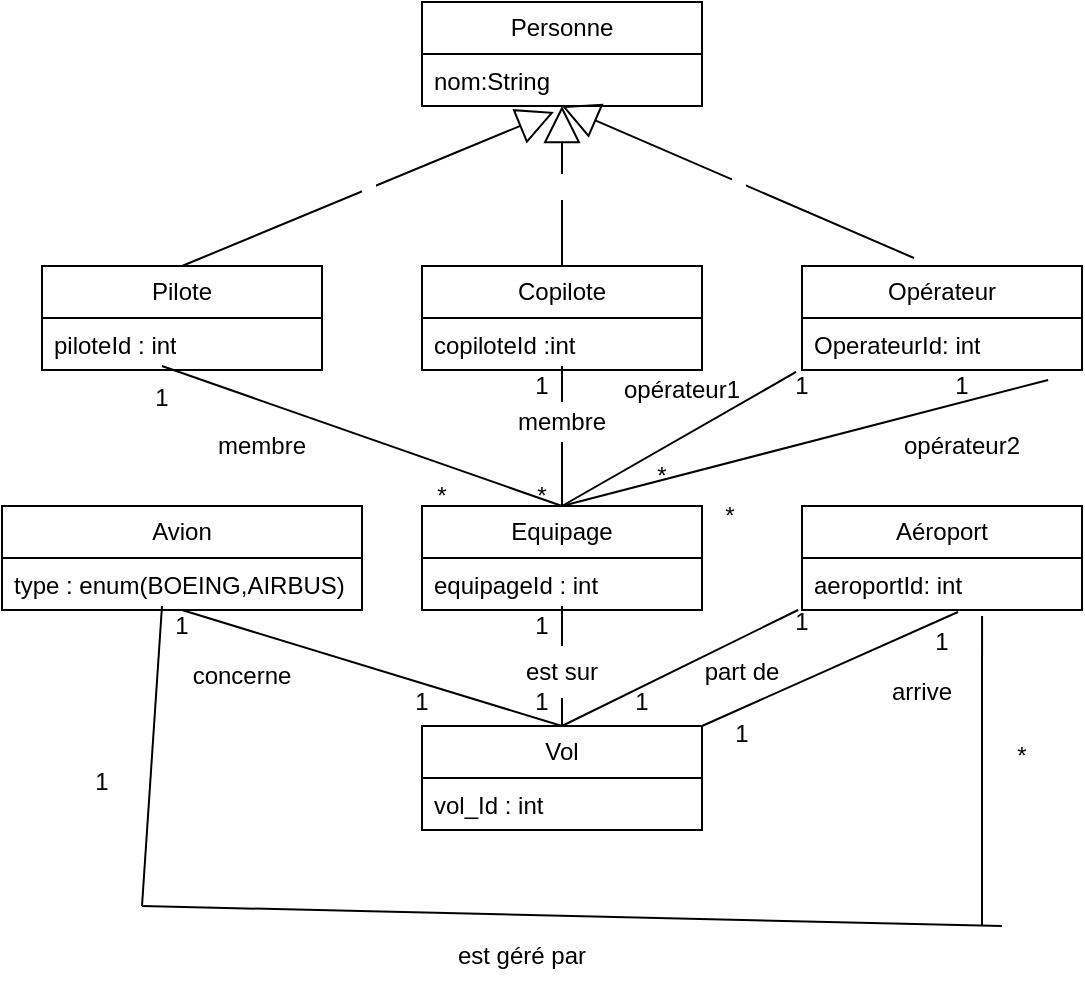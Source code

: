 <mxfile version="21.3.7" type="github">
  <diagram name="Page-1" id="Yluz_DCrIqXGjOBsIj_4">
    <mxGraphModel dx="888" dy="1636" grid="1" gridSize="10" guides="1" tooltips="1" connect="1" arrows="0" fold="1" page="1" pageScale="1" pageWidth="827" pageHeight="1169" math="0" shadow="0">
      <root>
        <mxCell id="0" />
        <mxCell id="1" parent="0" />
        <mxCell id="oANFGNMltEXhmqEbsx3F-5" value="Personne" style="swimlane;fontStyle=0;childLayout=stackLayout;horizontal=1;startSize=26;fillColor=none;horizontalStack=0;resizeParent=1;resizeParentMax=0;resizeLast=0;collapsible=1;marginBottom=0;whiteSpace=wrap;html=1;" vertex="1" parent="1">
          <mxGeometry x="250" y="-52" width="140" height="52" as="geometry" />
        </mxCell>
        <mxCell id="oANFGNMltEXhmqEbsx3F-6" value="nom:String" style="text;strokeColor=none;fillColor=none;align=left;verticalAlign=top;spacingLeft=4;spacingRight=4;overflow=hidden;rotatable=0;points=[[0,0.5],[1,0.5]];portConstraint=eastwest;whiteSpace=wrap;html=1;" vertex="1" parent="oANFGNMltEXhmqEbsx3F-5">
          <mxGeometry y="26" width="140" height="26" as="geometry" />
        </mxCell>
        <mxCell id="oANFGNMltEXhmqEbsx3F-9" value="Pilote" style="swimlane;fontStyle=0;childLayout=stackLayout;horizontal=1;startSize=26;fillColor=none;horizontalStack=0;resizeParent=1;resizeParentMax=0;resizeLast=0;collapsible=1;marginBottom=0;whiteSpace=wrap;html=1;" vertex="1" parent="1">
          <mxGeometry x="60" y="80" width="140" height="52" as="geometry" />
        </mxCell>
        <mxCell id="oANFGNMltEXhmqEbsx3F-10" value="piloteId : int" style="text;strokeColor=none;fillColor=none;align=left;verticalAlign=top;spacingLeft=4;spacingRight=4;overflow=hidden;rotatable=0;points=[[0,0.5],[1,0.5]];portConstraint=eastwest;whiteSpace=wrap;html=1;" vertex="1" parent="oANFGNMltEXhmqEbsx3F-9">
          <mxGeometry y="26" width="140" height="26" as="geometry" />
        </mxCell>
        <mxCell id="oANFGNMltEXhmqEbsx3F-11" value="Copilote" style="swimlane;fontStyle=0;childLayout=stackLayout;horizontal=1;startSize=26;fillColor=none;horizontalStack=0;resizeParent=1;resizeParentMax=0;resizeLast=0;collapsible=1;marginBottom=0;whiteSpace=wrap;html=1;" vertex="1" parent="1">
          <mxGeometry x="250" y="80" width="140" height="52" as="geometry" />
        </mxCell>
        <mxCell id="oANFGNMltEXhmqEbsx3F-12" value="copiloteId :int" style="text;strokeColor=none;fillColor=none;align=left;verticalAlign=top;spacingLeft=4;spacingRight=4;overflow=hidden;rotatable=0;points=[[0,0.5],[1,0.5]];portConstraint=eastwest;whiteSpace=wrap;html=1;" vertex="1" parent="oANFGNMltEXhmqEbsx3F-11">
          <mxGeometry y="26" width="140" height="26" as="geometry" />
        </mxCell>
        <mxCell id="oANFGNMltEXhmqEbsx3F-13" value="Opérateur" style="swimlane;fontStyle=0;childLayout=stackLayout;horizontal=1;startSize=26;fillColor=none;horizontalStack=0;resizeParent=1;resizeParentMax=0;resizeLast=0;collapsible=1;marginBottom=0;whiteSpace=wrap;html=1;" vertex="1" parent="1">
          <mxGeometry x="440" y="80" width="140" height="52" as="geometry" />
        </mxCell>
        <mxCell id="oANFGNMltEXhmqEbsx3F-14" value="OperateurId: int" style="text;strokeColor=none;fillColor=none;align=left;verticalAlign=top;spacingLeft=4;spacingRight=4;overflow=hidden;rotatable=0;points=[[0,0.5],[1,0.5]];portConstraint=eastwest;whiteSpace=wrap;html=1;" vertex="1" parent="oANFGNMltEXhmqEbsx3F-13">
          <mxGeometry y="26" width="140" height="26" as="geometry" />
        </mxCell>
        <mxCell id="oANFGNMltEXhmqEbsx3F-15" value="Equipage" style="swimlane;fontStyle=0;childLayout=stackLayout;horizontal=1;startSize=26;fillColor=none;horizontalStack=0;resizeParent=1;resizeParentMax=0;resizeLast=0;collapsible=1;marginBottom=0;whiteSpace=wrap;html=1;" vertex="1" parent="1">
          <mxGeometry x="250" y="200" width="140" height="52" as="geometry" />
        </mxCell>
        <mxCell id="oANFGNMltEXhmqEbsx3F-16" value="equipageId : int " style="text;strokeColor=none;fillColor=none;align=left;verticalAlign=top;spacingLeft=4;spacingRight=4;overflow=hidden;rotatable=0;points=[[0,0.5],[1,0.5]];portConstraint=eastwest;whiteSpace=wrap;html=1;" vertex="1" parent="oANFGNMltEXhmqEbsx3F-15">
          <mxGeometry y="26" width="140" height="26" as="geometry" />
        </mxCell>
        <mxCell id="oANFGNMltEXhmqEbsx3F-17" value="Avion" style="swimlane;fontStyle=0;childLayout=stackLayout;horizontal=1;startSize=26;fillColor=none;horizontalStack=0;resizeParent=1;resizeParentMax=0;resizeLast=0;collapsible=1;marginBottom=0;whiteSpace=wrap;html=1;" vertex="1" parent="1">
          <mxGeometry x="40" y="200" width="180" height="52" as="geometry" />
        </mxCell>
        <mxCell id="oANFGNMltEXhmqEbsx3F-18" value="&lt;div&gt;type : enum(BOEING,AIRBUS)&lt;/div&gt;&lt;div&gt;&lt;br&gt;&lt;/div&gt;" style="text;strokeColor=none;fillColor=none;align=left;verticalAlign=top;spacingLeft=4;spacingRight=4;overflow=hidden;rotatable=0;points=[[0,0.5],[1,0.5]];portConstraint=eastwest;whiteSpace=wrap;html=1;" vertex="1" parent="oANFGNMltEXhmqEbsx3F-17">
          <mxGeometry y="26" width="180" height="26" as="geometry" />
        </mxCell>
        <mxCell id="oANFGNMltEXhmqEbsx3F-19" value="Aéroport" style="swimlane;fontStyle=0;childLayout=stackLayout;horizontal=1;startSize=26;fillColor=none;horizontalStack=0;resizeParent=1;resizeParentMax=0;resizeLast=0;collapsible=1;marginBottom=0;whiteSpace=wrap;html=1;" vertex="1" parent="1">
          <mxGeometry x="440" y="200" width="140" height="52" as="geometry" />
        </mxCell>
        <mxCell id="oANFGNMltEXhmqEbsx3F-20" value="aeroportId: int" style="text;strokeColor=none;fillColor=none;align=left;verticalAlign=top;spacingLeft=4;spacingRight=4;overflow=hidden;rotatable=0;points=[[0,0.5],[1,0.5]];portConstraint=eastwest;whiteSpace=wrap;html=1;" vertex="1" parent="oANFGNMltEXhmqEbsx3F-19">
          <mxGeometry y="26" width="140" height="26" as="geometry" />
        </mxCell>
        <mxCell id="oANFGNMltEXhmqEbsx3F-21" value="Vol" style="swimlane;fontStyle=0;childLayout=stackLayout;horizontal=1;startSize=26;fillColor=none;horizontalStack=0;resizeParent=1;resizeParentMax=0;resizeLast=0;collapsible=1;marginBottom=0;whiteSpace=wrap;html=1;" vertex="1" parent="1">
          <mxGeometry x="250" y="310" width="140" height="52" as="geometry" />
        </mxCell>
        <mxCell id="oANFGNMltEXhmqEbsx3F-22" value="vol_Id : int " style="text;strokeColor=none;fillColor=none;align=left;verticalAlign=top;spacingLeft=4;spacingRight=4;overflow=hidden;rotatable=0;points=[[0,0.5],[1,0.5]];portConstraint=eastwest;whiteSpace=wrap;html=1;" vertex="1" parent="oANFGNMltEXhmqEbsx3F-21">
          <mxGeometry y="26" width="140" height="26" as="geometry" />
        </mxCell>
        <mxCell id="oANFGNMltEXhmqEbsx3F-23" value="" style="endArrow=none;html=1;rounded=0;exitX=0.5;exitY=0;exitDx=0;exitDy=0;entryX=-0.014;entryY=1;entryDx=0;entryDy=0;entryPerimeter=0;" edge="1" parent="1" source="oANFGNMltEXhmqEbsx3F-21" target="oANFGNMltEXhmqEbsx3F-20">
          <mxGeometry width="50" height="50" relative="1" as="geometry">
            <mxPoint x="470" y="300" as="sourcePoint" />
            <mxPoint x="520" y="250" as="targetPoint" />
          </mxGeometry>
        </mxCell>
        <mxCell id="oANFGNMltEXhmqEbsx3F-24" value="" style="endArrow=none;html=1;rounded=0;" edge="1" parent="1" source="oANFGNMltEXhmqEbsx3F-43">
          <mxGeometry width="50" height="50" relative="1" as="geometry">
            <mxPoint x="320" y="310" as="sourcePoint" />
            <mxPoint x="320" y="250" as="targetPoint" />
          </mxGeometry>
        </mxCell>
        <mxCell id="oANFGNMltEXhmqEbsx3F-25" value="" style="endArrow=none;html=1;rounded=0;entryX=0.5;entryY=1;entryDx=0;entryDy=0;exitX=0.5;exitY=0;exitDx=0;exitDy=0;" edge="1" parent="1" source="oANFGNMltEXhmqEbsx3F-21" target="oANFGNMltEXhmqEbsx3F-17">
          <mxGeometry width="50" height="50" relative="1" as="geometry">
            <mxPoint x="90" y="310" as="sourcePoint" />
            <mxPoint x="140" y="260" as="targetPoint" />
          </mxGeometry>
        </mxCell>
        <mxCell id="oANFGNMltEXhmqEbsx3F-26" value="" style="endArrow=none;html=1;rounded=0;exitX=0.5;exitY=0;exitDx=0;exitDy=0;entryX=-0.021;entryY=1.038;entryDx=0;entryDy=0;entryPerimeter=0;" edge="1" parent="1" source="oANFGNMltEXhmqEbsx3F-15" target="oANFGNMltEXhmqEbsx3F-14">
          <mxGeometry width="50" height="50" relative="1" as="geometry">
            <mxPoint x="460" y="180" as="sourcePoint" />
            <mxPoint x="510" y="130" as="targetPoint" />
          </mxGeometry>
        </mxCell>
        <mxCell id="oANFGNMltEXhmqEbsx3F-27" value="" style="endArrow=none;html=1;rounded=0;exitX=0.5;exitY=0;exitDx=0;exitDy=0;" edge="1" parent="1" source="oANFGNMltEXhmqEbsx3F-37">
          <mxGeometry width="50" height="50" relative="1" as="geometry">
            <mxPoint x="270" y="180" as="sourcePoint" />
            <mxPoint x="320" y="130" as="targetPoint" />
          </mxGeometry>
        </mxCell>
        <mxCell id="oANFGNMltEXhmqEbsx3F-28" value="" style="endArrow=none;html=1;rounded=0;exitX=0.5;exitY=0;exitDx=0;exitDy=0;" edge="1" parent="1" source="oANFGNMltEXhmqEbsx3F-15">
          <mxGeometry width="50" height="50" relative="1" as="geometry">
            <mxPoint x="70" y="180" as="sourcePoint" />
            <mxPoint x="120" y="130" as="targetPoint" />
          </mxGeometry>
        </mxCell>
        <mxCell id="oANFGNMltEXhmqEbsx3F-31" value="&amp;nbsp;&amp;nbsp; " style="endArrow=block;endSize=16;endFill=0;html=1;rounded=0;exitX=0.5;exitY=0;exitDx=0;exitDy=0;entryX=0.471;entryY=1.115;entryDx=0;entryDy=0;entryPerimeter=0;" edge="1" parent="1" source="oANFGNMltEXhmqEbsx3F-9" target="oANFGNMltEXhmqEbsx3F-6">
          <mxGeometry width="160" relative="1" as="geometry">
            <mxPoint x="160" y="10" as="sourcePoint" />
            <mxPoint x="320" y="10" as="targetPoint" />
          </mxGeometry>
        </mxCell>
        <mxCell id="oANFGNMltEXhmqEbsx3F-32" value="&amp;nbsp;&amp;nbsp; " style="endArrow=block;endSize=16;endFill=0;html=1;rounded=0;entryX=0.5;entryY=1;entryDx=0;entryDy=0;exitX=0.4;exitY=-0.077;exitDx=0;exitDy=0;exitPerimeter=0;" edge="1" parent="1" source="oANFGNMltEXhmqEbsx3F-13" target="oANFGNMltEXhmqEbsx3F-5">
          <mxGeometry width="160" relative="1" as="geometry">
            <mxPoint x="180" y="40" as="sourcePoint" />
            <mxPoint x="340" y="40" as="targetPoint" />
          </mxGeometry>
        </mxCell>
        <mxCell id="oANFGNMltEXhmqEbsx3F-33" value="&amp;nbsp;&amp;nbsp; " style="endArrow=block;endSize=16;endFill=0;html=1;rounded=0;entryX=0.5;entryY=1;entryDx=0;entryDy=0;exitX=0.5;exitY=0;exitDx=0;exitDy=0;" edge="1" parent="1" source="oANFGNMltEXhmqEbsx3F-11" target="oANFGNMltEXhmqEbsx3F-5">
          <mxGeometry width="160" relative="1" as="geometry">
            <mxPoint x="160" y="20" as="sourcePoint" />
            <mxPoint x="320" y="20" as="targetPoint" />
          </mxGeometry>
        </mxCell>
        <mxCell id="oANFGNMltEXhmqEbsx3F-34" value="membre" style="text;html=1;strokeColor=none;fillColor=none;align=center;verticalAlign=middle;whiteSpace=wrap;rounded=0;" vertex="1" parent="1">
          <mxGeometry x="140" y="160" width="60" height="20" as="geometry" />
        </mxCell>
        <mxCell id="oANFGNMltEXhmqEbsx3F-35" value="opérateur1" style="text;html=1;strokeColor=none;fillColor=none;align=center;verticalAlign=middle;whiteSpace=wrap;rounded=0;" vertex="1" parent="1">
          <mxGeometry x="350" y="132" width="60" height="20" as="geometry" />
        </mxCell>
        <mxCell id="oANFGNMltEXhmqEbsx3F-38" value="" style="endArrow=none;html=1;rounded=0;exitX=0.5;exitY=0;exitDx=0;exitDy=0;" edge="1" parent="1" source="oANFGNMltEXhmqEbsx3F-15" target="oANFGNMltEXhmqEbsx3F-37">
          <mxGeometry width="50" height="50" relative="1" as="geometry">
            <mxPoint x="320" y="200" as="sourcePoint" />
            <mxPoint x="320" y="130" as="targetPoint" />
          </mxGeometry>
        </mxCell>
        <mxCell id="oANFGNMltEXhmqEbsx3F-37" value="membre" style="text;html=1;strokeColor=none;fillColor=none;align=center;verticalAlign=middle;whiteSpace=wrap;rounded=0;" vertex="1" parent="1">
          <mxGeometry x="290" y="148" width="60" height="20" as="geometry" />
        </mxCell>
        <mxCell id="oANFGNMltEXhmqEbsx3F-40" value="" style="endArrow=none;html=1;rounded=0;exitX=1;exitY=0;exitDx=0;exitDy=0;entryX=0.557;entryY=1.038;entryDx=0;entryDy=0;entryPerimeter=0;" edge="1" parent="1" source="oANFGNMltEXhmqEbsx3F-21" target="oANFGNMltEXhmqEbsx3F-20">
          <mxGeometry width="50" height="50" relative="1" as="geometry">
            <mxPoint x="530" y="300" as="sourcePoint" />
            <mxPoint x="580" y="250" as="targetPoint" />
          </mxGeometry>
        </mxCell>
        <mxCell id="oANFGNMltEXhmqEbsx3F-41" value="part de" style="text;html=1;strokeColor=none;fillColor=none;align=center;verticalAlign=middle;whiteSpace=wrap;rounded=0;" vertex="1" parent="1">
          <mxGeometry x="390" y="270" width="40" height="26" as="geometry" />
        </mxCell>
        <mxCell id="oANFGNMltEXhmqEbsx3F-42" value="arrive" style="text;html=1;strokeColor=none;fillColor=none;align=center;verticalAlign=middle;whiteSpace=wrap;rounded=0;" vertex="1" parent="1">
          <mxGeometry x="480" y="280" width="40" height="26" as="geometry" />
        </mxCell>
        <mxCell id="oANFGNMltEXhmqEbsx3F-44" value="" style="endArrow=none;html=1;rounded=0;" edge="1" parent="1" target="oANFGNMltEXhmqEbsx3F-43">
          <mxGeometry width="50" height="50" relative="1" as="geometry">
            <mxPoint x="320" y="310" as="sourcePoint" />
            <mxPoint x="320" y="250" as="targetPoint" />
          </mxGeometry>
        </mxCell>
        <mxCell id="oANFGNMltEXhmqEbsx3F-43" value="est sur" style="text;html=1;strokeColor=none;fillColor=none;align=center;verticalAlign=middle;whiteSpace=wrap;rounded=0;" vertex="1" parent="1">
          <mxGeometry x="300" y="270" width="40" height="26" as="geometry" />
        </mxCell>
        <mxCell id="oANFGNMltEXhmqEbsx3F-45" value="concerne" style="text;html=1;strokeColor=none;fillColor=none;align=center;verticalAlign=middle;whiteSpace=wrap;rounded=0;" vertex="1" parent="1">
          <mxGeometry x="130" y="270" width="60" height="30" as="geometry" />
        </mxCell>
        <mxCell id="oANFGNMltEXhmqEbsx3F-46" value="opérateur2" style="text;html=1;strokeColor=none;fillColor=none;align=center;verticalAlign=middle;whiteSpace=wrap;rounded=0;" vertex="1" parent="1">
          <mxGeometry x="490" y="160" width="60" height="20" as="geometry" />
        </mxCell>
        <mxCell id="oANFGNMltEXhmqEbsx3F-48" value="" style="endArrow=none;html=1;rounded=0;entryX=0.879;entryY=1.192;entryDx=0;entryDy=0;entryPerimeter=0;" edge="1" parent="1" target="oANFGNMltEXhmqEbsx3F-14">
          <mxGeometry width="50" height="50" relative="1" as="geometry">
            <mxPoint x="320" y="200" as="sourcePoint" />
            <mxPoint x="447" y="143" as="targetPoint" />
          </mxGeometry>
        </mxCell>
        <mxCell id="oANFGNMltEXhmqEbsx3F-49" value="&lt;div&gt;1&lt;/div&gt;&lt;div&gt;&lt;br&gt;&lt;/div&gt;" style="text;html=1;strokeColor=none;fillColor=none;align=center;verticalAlign=middle;whiteSpace=wrap;rounded=0;" vertex="1" parent="1">
          <mxGeometry x="80" y="330" width="20" height="30" as="geometry" />
        </mxCell>
        <mxCell id="oANFGNMltEXhmqEbsx3F-54" value="&lt;div&gt;1&lt;/div&gt;&lt;div&gt;&lt;br&gt;&lt;/div&gt;" style="text;html=1;strokeColor=none;fillColor=none;align=center;verticalAlign=middle;whiteSpace=wrap;rounded=0;" vertex="1" parent="1">
          <mxGeometry x="510" y="132" width="20" height="30" as="geometry" />
        </mxCell>
        <mxCell id="oANFGNMltEXhmqEbsx3F-55" value="*" style="text;html=1;strokeColor=none;fillColor=none;align=center;verticalAlign=middle;whiteSpace=wrap;rounded=0;" vertex="1" parent="1">
          <mxGeometry x="394" y="190" width="20" height="30" as="geometry" />
        </mxCell>
        <mxCell id="oANFGNMltEXhmqEbsx3F-57" value="&lt;div&gt;1&lt;/div&gt;&lt;div&gt;&lt;br&gt;&lt;/div&gt;" style="text;html=1;strokeColor=none;fillColor=none;align=center;verticalAlign=middle;whiteSpace=wrap;rounded=0;" vertex="1" parent="1">
          <mxGeometry x="430" y="132" width="20" height="30" as="geometry" />
        </mxCell>
        <mxCell id="oANFGNMltEXhmqEbsx3F-58" value="*" style="text;html=1;strokeColor=none;fillColor=none;align=center;verticalAlign=middle;whiteSpace=wrap;rounded=0;" vertex="1" parent="1">
          <mxGeometry x="360" y="170" width="20" height="30" as="geometry" />
        </mxCell>
        <mxCell id="oANFGNMltEXhmqEbsx3F-59" value="*" style="text;html=1;strokeColor=none;fillColor=none;align=center;verticalAlign=middle;whiteSpace=wrap;rounded=0;" vertex="1" parent="1">
          <mxGeometry x="300" y="180" width="20" height="30" as="geometry" />
        </mxCell>
        <mxCell id="oANFGNMltEXhmqEbsx3F-60" value="&lt;div&gt;1&lt;/div&gt;&lt;div&gt;&lt;br&gt;&lt;/div&gt;" style="text;html=1;strokeColor=none;fillColor=none;align=center;verticalAlign=middle;whiteSpace=wrap;rounded=0;" vertex="1" parent="1">
          <mxGeometry x="300" y="132" width="20" height="30" as="geometry" />
        </mxCell>
        <mxCell id="oANFGNMltEXhmqEbsx3F-62" value="&lt;div&gt;1&lt;/div&gt;&lt;div&gt;&lt;br&gt;&lt;/div&gt;" style="text;html=1;strokeColor=none;fillColor=none;align=center;verticalAlign=middle;whiteSpace=wrap;rounded=0;" vertex="1" parent="1">
          <mxGeometry x="110" y="138" width="20" height="30" as="geometry" />
        </mxCell>
        <mxCell id="oANFGNMltEXhmqEbsx3F-63" value="*" style="text;html=1;strokeColor=none;fillColor=none;align=center;verticalAlign=middle;whiteSpace=wrap;rounded=0;" vertex="1" parent="1">
          <mxGeometry x="250" y="180" width="20" height="30" as="geometry" />
        </mxCell>
        <mxCell id="oANFGNMltEXhmqEbsx3F-64" value="&lt;div&gt;1&lt;/div&gt;&lt;div&gt;&lt;br&gt;&lt;/div&gt;" style="text;html=1;strokeColor=none;fillColor=none;align=center;verticalAlign=middle;whiteSpace=wrap;rounded=0;" vertex="1" parent="1">
          <mxGeometry x="400" y="306" width="20" height="30" as="geometry" />
        </mxCell>
        <mxCell id="oANFGNMltEXhmqEbsx3F-65" value="&lt;div&gt;1&lt;/div&gt;&lt;div&gt;&lt;br&gt;&lt;/div&gt;" style="text;html=1;strokeColor=none;fillColor=none;align=center;verticalAlign=middle;whiteSpace=wrap;rounded=0;" vertex="1" parent="1">
          <mxGeometry x="430" y="250" width="20" height="30" as="geometry" />
        </mxCell>
        <mxCell id="oANFGNMltEXhmqEbsx3F-66" value="&lt;div&gt;1&lt;/div&gt;&lt;div&gt;&lt;br&gt;&lt;/div&gt;" style="text;html=1;strokeColor=none;fillColor=none;align=center;verticalAlign=middle;whiteSpace=wrap;rounded=0;" vertex="1" parent="1">
          <mxGeometry x="500" y="260" width="20" height="30" as="geometry" />
        </mxCell>
        <mxCell id="oANFGNMltEXhmqEbsx3F-67" value="&lt;div&gt;1&lt;/div&gt;&lt;div&gt;&lt;br&gt;&lt;/div&gt;" style="text;html=1;strokeColor=none;fillColor=none;align=center;verticalAlign=middle;whiteSpace=wrap;rounded=0;" vertex="1" parent="1">
          <mxGeometry x="350" y="290" width="20" height="30" as="geometry" />
        </mxCell>
        <mxCell id="oANFGNMltEXhmqEbsx3F-68" value="&lt;div&gt;1&lt;/div&gt;&lt;div&gt;&lt;br&gt;&lt;/div&gt;" style="text;html=1;strokeColor=none;fillColor=none;align=center;verticalAlign=middle;whiteSpace=wrap;rounded=0;" vertex="1" parent="1">
          <mxGeometry x="300" y="290" width="20" height="30" as="geometry" />
        </mxCell>
        <mxCell id="oANFGNMltEXhmqEbsx3F-69" value="&lt;div&gt;1&lt;/div&gt;&lt;div&gt;&lt;br&gt;&lt;/div&gt;" style="text;html=1;strokeColor=none;fillColor=none;align=center;verticalAlign=middle;whiteSpace=wrap;rounded=0;" vertex="1" parent="1">
          <mxGeometry x="300" y="252" width="20" height="30" as="geometry" />
        </mxCell>
        <mxCell id="oANFGNMltEXhmqEbsx3F-70" value="&lt;div&gt;1&lt;/div&gt;&lt;div&gt;&lt;br&gt;&lt;/div&gt;" style="text;html=1;strokeColor=none;fillColor=none;align=center;verticalAlign=middle;whiteSpace=wrap;rounded=0;" vertex="1" parent="1">
          <mxGeometry x="240" y="290" width="20" height="30" as="geometry" />
        </mxCell>
        <mxCell id="oANFGNMltEXhmqEbsx3F-71" value="&lt;div&gt;1&lt;/div&gt;&lt;div&gt;&lt;br&gt;&lt;/div&gt;" style="text;html=1;strokeColor=none;fillColor=none;align=center;verticalAlign=middle;whiteSpace=wrap;rounded=0;" vertex="1" parent="1">
          <mxGeometry x="120" y="252" width="20" height="30" as="geometry" />
        </mxCell>
        <mxCell id="oANFGNMltEXhmqEbsx3F-72" value="" style="endArrow=none;html=1;rounded=0;" edge="1" parent="1">
          <mxGeometry width="50" height="50" relative="1" as="geometry">
            <mxPoint x="110" y="400" as="sourcePoint" />
            <mxPoint x="120" y="250" as="targetPoint" />
          </mxGeometry>
        </mxCell>
        <mxCell id="oANFGNMltEXhmqEbsx3F-73" value="" style="endArrow=none;html=1;rounded=0;" edge="1" parent="1">
          <mxGeometry width="50" height="50" relative="1" as="geometry">
            <mxPoint x="110" y="400" as="sourcePoint" />
            <mxPoint x="540" y="410" as="targetPoint" />
          </mxGeometry>
        </mxCell>
        <mxCell id="oANFGNMltEXhmqEbsx3F-74" value="" style="endArrow=none;html=1;rounded=0;entryX=0.643;entryY=1.115;entryDx=0;entryDy=0;entryPerimeter=0;" edge="1" parent="1" target="oANFGNMltEXhmqEbsx3F-20">
          <mxGeometry width="50" height="50" relative="1" as="geometry">
            <mxPoint x="530" y="410" as="sourcePoint" />
            <mxPoint x="580" y="360" as="targetPoint" />
          </mxGeometry>
        </mxCell>
        <mxCell id="oANFGNMltEXhmqEbsx3F-75" value="*" style="text;html=1;strokeColor=none;fillColor=none;align=center;verticalAlign=middle;whiteSpace=wrap;rounded=0;" vertex="1" parent="1">
          <mxGeometry x="540" y="310" width="20" height="30" as="geometry" />
        </mxCell>
        <mxCell id="oANFGNMltEXhmqEbsx3F-76" value="est géré par" style="text;html=1;strokeColor=none;fillColor=none;align=center;verticalAlign=middle;whiteSpace=wrap;rounded=0;" vertex="1" parent="1">
          <mxGeometry x="250" y="410" width="100" height="30" as="geometry" />
        </mxCell>
      </root>
    </mxGraphModel>
  </diagram>
</mxfile>
